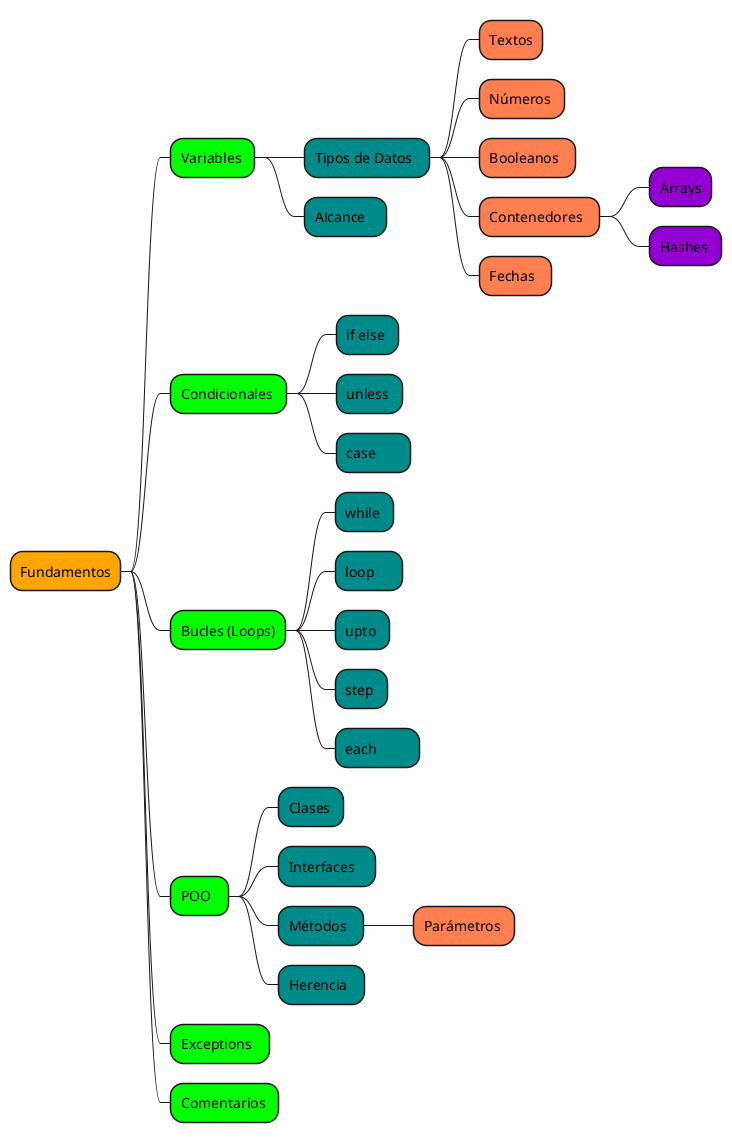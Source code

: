 @startmindmap 
*[#Orange] Fundamentos
**[#Lime] Variables 
***[#DarkCyan] Tipos de Datos  
****[#Coral] Textos
****[#Coral] Números 
****[#Coral] Booleanos  
****[#Coral] Contenedores  
*****[#DarkViolet] Arrays
*****[#DarkViolet] Hashes 
****[#Coral] Fechas  
***[#DarkCyan] Alcance   
**[#Lime] Condicionales 
***[#DarkCyan] if else 
***[#DarkCyan] unless 
***[#DarkCyan] case       
**[#Lime] Bucles (Loops)
***[#DarkCyan] while 
***[#DarkCyan] loop     
***[#DarkCyan] upto 
***[#DarkCyan] step 
***[#DarkCyan] each         
**[#Lime] POO  
***[#DarkCyan] Clases 
***[#DarkCyan] Interfaces   
***[#DarkCyan] Métodos  
****[#Coral] Parámetros 
***[#DarkCyan] Herencia  
**[#Lime] Exceptions  
**[#Lime] Comentarios 
@endmindmap 